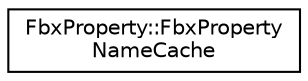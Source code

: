 digraph "クラス階層図"
{
  edge [fontname="Helvetica",fontsize="10",labelfontname="Helvetica",labelfontsize="10"];
  node [fontname="Helvetica",fontsize="10",shape=record];
  rankdir="LR";
  Node0 [label="FbxProperty::FbxProperty\lNameCache",height=0.2,width=0.4,color="black", fillcolor="white", style="filled",URL="$class_fbx_property_1_1_fbx_property_name_cache.html",tooltip="This is an internal class that you can use to build and clear the name map of properties. You can use the name map to speed up searching for property names. "];
}
